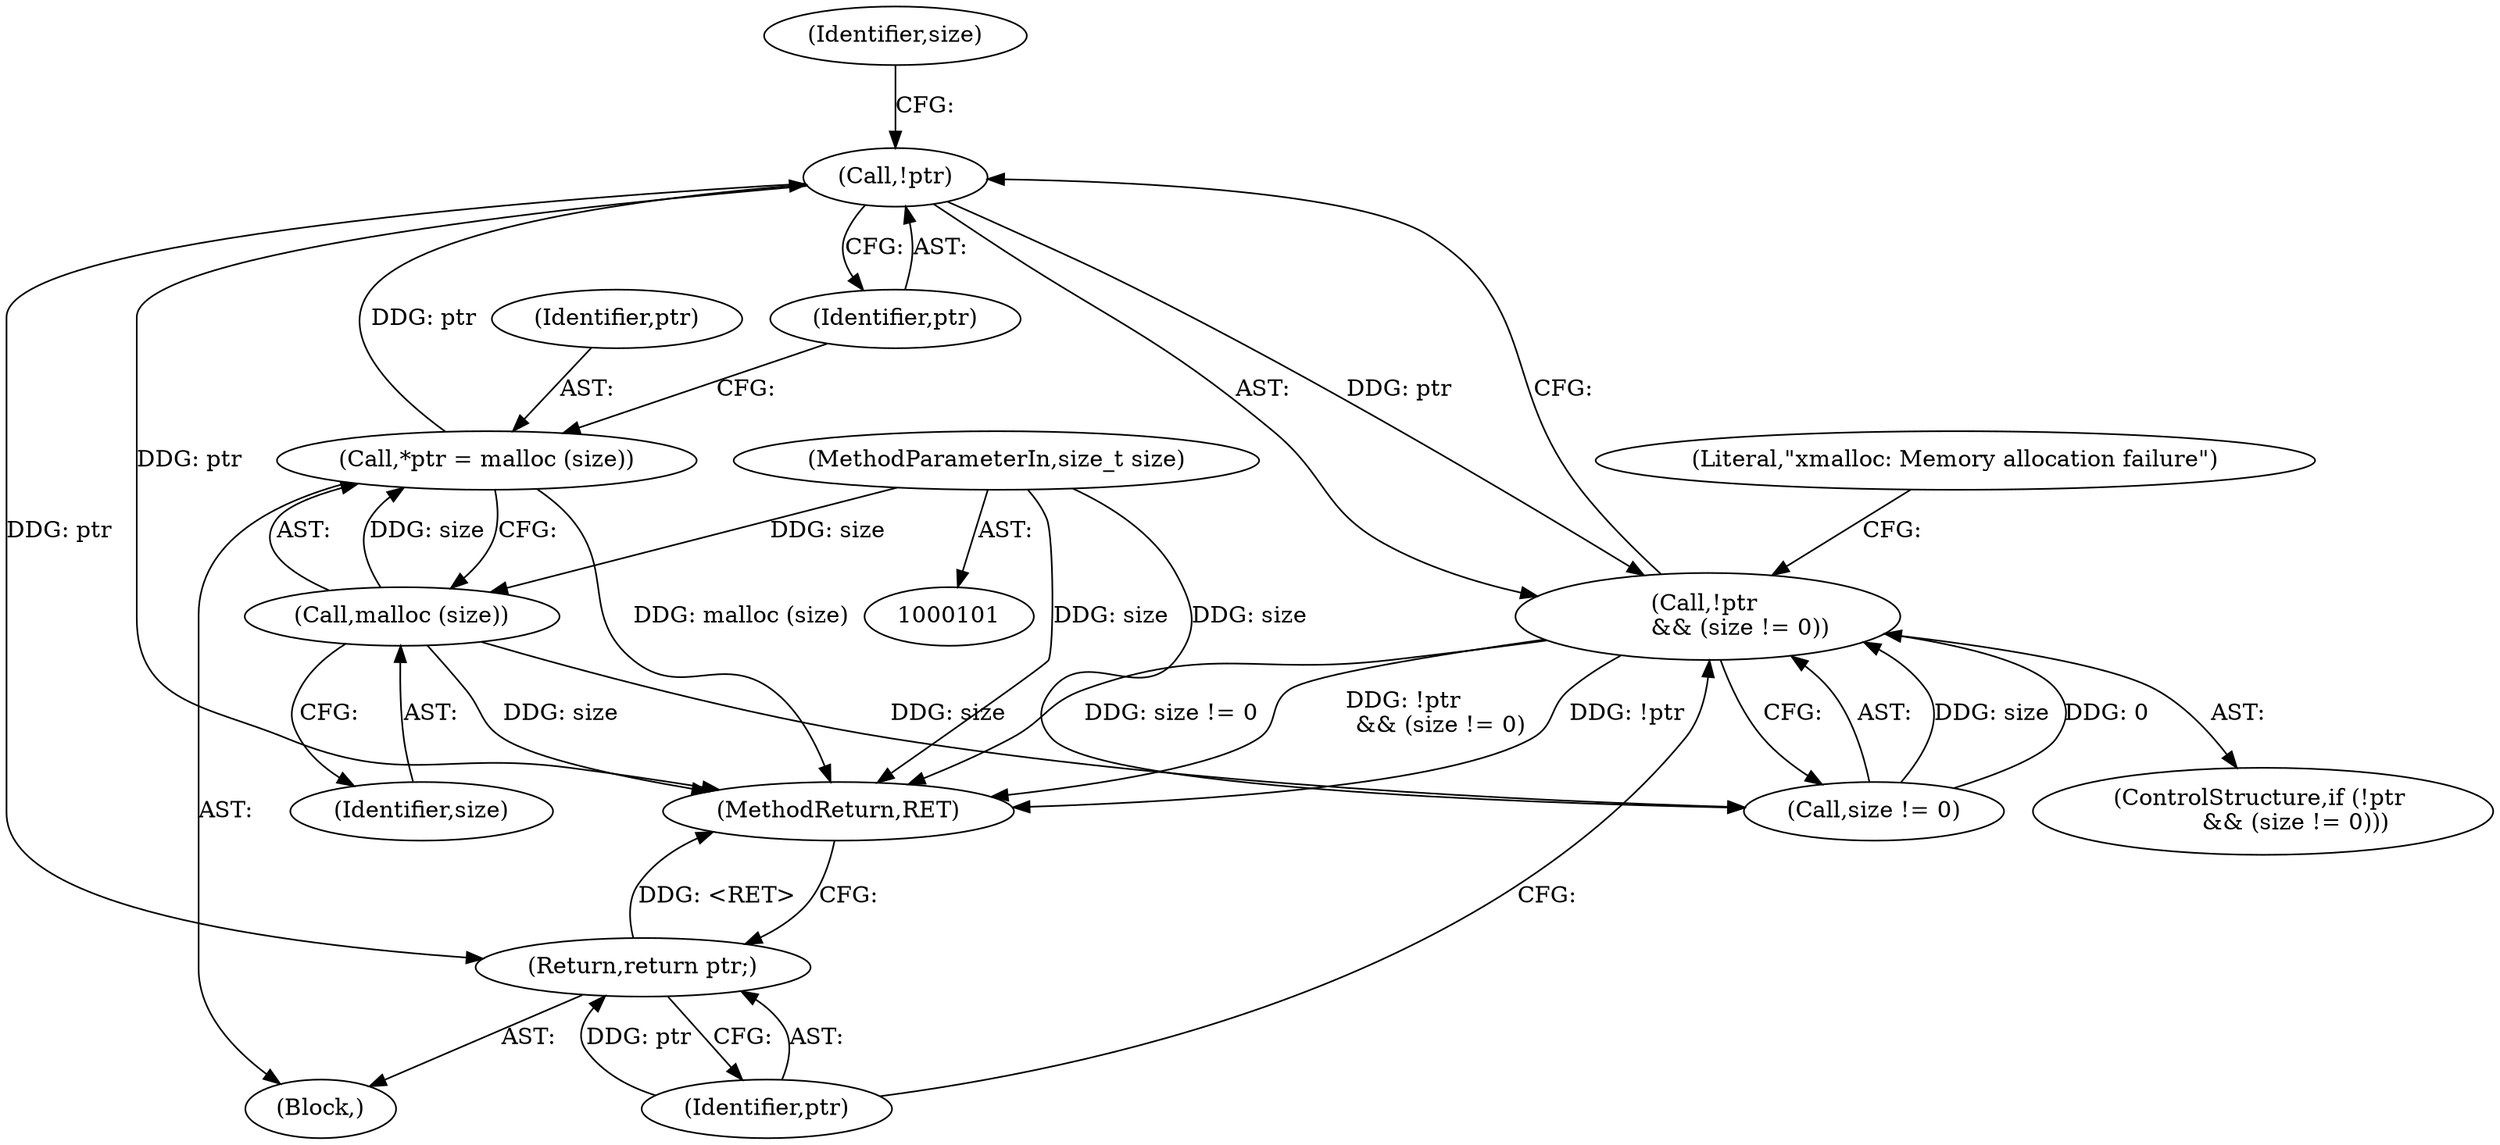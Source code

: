digraph "1_tnef_c5044689e50039635e7700fe2472fd632ac77176_4@pointer" {
"1000111" [label="(Call,!ptr)"];
"1000105" [label="(Call,*ptr = malloc (size))"];
"1000107" [label="(Call,malloc (size))"];
"1000102" [label="(MethodParameterIn,size_t size)"];
"1000110" [label="(Call,!ptr \n         && (size != 0))"];
"1000120" [label="(Return,return ptr;)"];
"1000122" [label="(MethodReturn,RET)"];
"1000121" [label="(Identifier,ptr)"];
"1000114" [label="(Identifier,size)"];
"1000106" [label="(Identifier,ptr)"];
"1000105" [label="(Call,*ptr = malloc (size))"];
"1000113" [label="(Call,size != 0)"];
"1000120" [label="(Return,return ptr;)"];
"1000108" [label="(Identifier,size)"];
"1000103" [label="(Block,)"];
"1000107" [label="(Call,malloc (size))"];
"1000110" [label="(Call,!ptr \n         && (size != 0))"];
"1000112" [label="(Identifier,ptr)"];
"1000102" [label="(MethodParameterIn,size_t size)"];
"1000118" [label="(Literal,\"xmalloc: Memory allocation failure\")"];
"1000111" [label="(Call,!ptr)"];
"1000109" [label="(ControlStructure,if (!ptr \n         && (size != 0)))"];
"1000111" -> "1000110"  [label="AST: "];
"1000111" -> "1000112"  [label="CFG: "];
"1000112" -> "1000111"  [label="AST: "];
"1000114" -> "1000111"  [label="CFG: "];
"1000110" -> "1000111"  [label="CFG: "];
"1000111" -> "1000122"  [label="DDG: ptr"];
"1000111" -> "1000110"  [label="DDG: ptr"];
"1000105" -> "1000111"  [label="DDG: ptr"];
"1000111" -> "1000120"  [label="DDG: ptr"];
"1000105" -> "1000103"  [label="AST: "];
"1000105" -> "1000107"  [label="CFG: "];
"1000106" -> "1000105"  [label="AST: "];
"1000107" -> "1000105"  [label="AST: "];
"1000112" -> "1000105"  [label="CFG: "];
"1000105" -> "1000122"  [label="DDG: malloc (size)"];
"1000107" -> "1000105"  [label="DDG: size"];
"1000107" -> "1000108"  [label="CFG: "];
"1000108" -> "1000107"  [label="AST: "];
"1000107" -> "1000122"  [label="DDG: size"];
"1000102" -> "1000107"  [label="DDG: size"];
"1000107" -> "1000113"  [label="DDG: size"];
"1000102" -> "1000101"  [label="AST: "];
"1000102" -> "1000122"  [label="DDG: size"];
"1000102" -> "1000113"  [label="DDG: size"];
"1000110" -> "1000109"  [label="AST: "];
"1000110" -> "1000113"  [label="CFG: "];
"1000113" -> "1000110"  [label="AST: "];
"1000118" -> "1000110"  [label="CFG: "];
"1000121" -> "1000110"  [label="CFG: "];
"1000110" -> "1000122"  [label="DDG: !ptr"];
"1000110" -> "1000122"  [label="DDG: size != 0"];
"1000110" -> "1000122"  [label="DDG: !ptr \n         && (size != 0)"];
"1000113" -> "1000110"  [label="DDG: size"];
"1000113" -> "1000110"  [label="DDG: 0"];
"1000120" -> "1000103"  [label="AST: "];
"1000120" -> "1000121"  [label="CFG: "];
"1000121" -> "1000120"  [label="AST: "];
"1000122" -> "1000120"  [label="CFG: "];
"1000120" -> "1000122"  [label="DDG: <RET>"];
"1000121" -> "1000120"  [label="DDG: ptr"];
}
